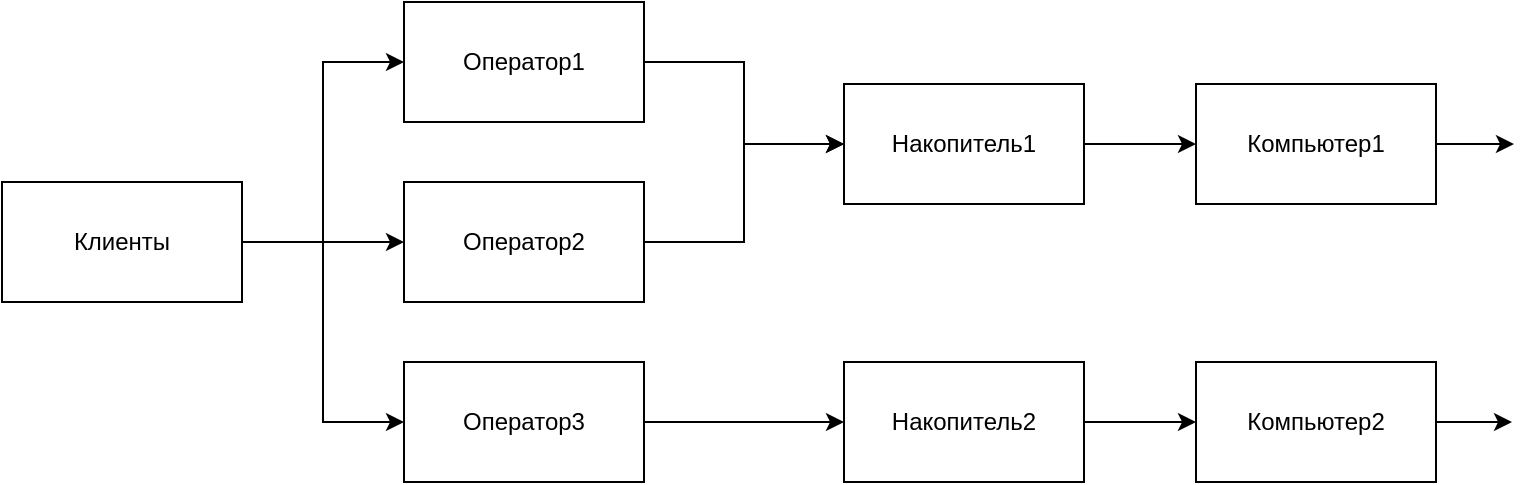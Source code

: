 <mxfile version="13.3.5" type="device"><diagram id="WrgSnIkEYSeX01TT5Sk2" name="Страница 1"><mxGraphModel dx="946" dy="672" grid="0" gridSize="10" guides="1" tooltips="1" connect="1" arrows="1" fold="1" page="1" pageScale="1" pageWidth="827" pageHeight="1169" math="0" shadow="0"><root><mxCell id="0"/><mxCell id="1" parent="0"/><mxCell id="uyEAOmBrK94UBnHhXppy-9" style="edgeStyle=orthogonalEdgeStyle;rounded=0;orthogonalLoop=1;jettySize=auto;html=1;exitX=1;exitY=0.5;exitDx=0;exitDy=0;entryX=0;entryY=0.5;entryDx=0;entryDy=0;" edge="1" parent="1" source="uyEAOmBrK94UBnHhXppy-1" target="uyEAOmBrK94UBnHhXppy-2"><mxGeometry relative="1" as="geometry"/></mxCell><mxCell id="uyEAOmBrK94UBnHhXppy-10" style="edgeStyle=orthogonalEdgeStyle;rounded=0;orthogonalLoop=1;jettySize=auto;html=1;exitX=1;exitY=0.5;exitDx=0;exitDy=0;" edge="1" parent="1" source="uyEAOmBrK94UBnHhXppy-1" target="uyEAOmBrK94UBnHhXppy-3"><mxGeometry relative="1" as="geometry"/></mxCell><mxCell id="uyEAOmBrK94UBnHhXppy-11" style="edgeStyle=orthogonalEdgeStyle;rounded=0;orthogonalLoop=1;jettySize=auto;html=1;exitX=1;exitY=0.5;exitDx=0;exitDy=0;entryX=0;entryY=0.5;entryDx=0;entryDy=0;" edge="1" parent="1" source="uyEAOmBrK94UBnHhXppy-1" target="uyEAOmBrK94UBnHhXppy-4"><mxGeometry relative="1" as="geometry"/></mxCell><mxCell id="uyEAOmBrK94UBnHhXppy-1" value="Клиенты" style="rounded=0;whiteSpace=wrap;html=1;" vertex="1" parent="1"><mxGeometry x="27" y="235" width="120" height="60" as="geometry"/></mxCell><mxCell id="uyEAOmBrK94UBnHhXppy-14" style="edgeStyle=orthogonalEdgeStyle;rounded=0;orthogonalLoop=1;jettySize=auto;html=1;exitX=1;exitY=0.5;exitDx=0;exitDy=0;entryX=0;entryY=0.5;entryDx=0;entryDy=0;" edge="1" parent="1" source="uyEAOmBrK94UBnHhXppy-2" target="uyEAOmBrK94UBnHhXppy-5"><mxGeometry relative="1" as="geometry"/></mxCell><mxCell id="uyEAOmBrK94UBnHhXppy-2" value="Оператор1" style="rounded=0;whiteSpace=wrap;html=1;" vertex="1" parent="1"><mxGeometry x="228" y="145" width="120" height="60" as="geometry"/></mxCell><mxCell id="uyEAOmBrK94UBnHhXppy-15" style="edgeStyle=orthogonalEdgeStyle;rounded=0;orthogonalLoop=1;jettySize=auto;html=1;exitX=1;exitY=0.5;exitDx=0;exitDy=0;entryX=0;entryY=0.5;entryDx=0;entryDy=0;" edge="1" parent="1" source="uyEAOmBrK94UBnHhXppy-3" target="uyEAOmBrK94UBnHhXppy-5"><mxGeometry relative="1" as="geometry"/></mxCell><mxCell id="uyEAOmBrK94UBnHhXppy-3" value="Оператор2" style="rounded=0;whiteSpace=wrap;html=1;" vertex="1" parent="1"><mxGeometry x="228" y="235" width="120" height="60" as="geometry"/></mxCell><mxCell id="uyEAOmBrK94UBnHhXppy-12" style="edgeStyle=orthogonalEdgeStyle;rounded=0;orthogonalLoop=1;jettySize=auto;html=1;exitX=1;exitY=0.5;exitDx=0;exitDy=0;entryX=0;entryY=0.5;entryDx=0;entryDy=0;" edge="1" parent="1" source="uyEAOmBrK94UBnHhXppy-4" target="uyEAOmBrK94UBnHhXppy-6"><mxGeometry relative="1" as="geometry"/></mxCell><mxCell id="uyEAOmBrK94UBnHhXppy-4" value="Оператор3" style="rounded=0;whiteSpace=wrap;html=1;" vertex="1" parent="1"><mxGeometry x="228" y="325" width="120" height="60" as="geometry"/></mxCell><mxCell id="uyEAOmBrK94UBnHhXppy-16" style="edgeStyle=orthogonalEdgeStyle;rounded=0;orthogonalLoop=1;jettySize=auto;html=1;exitX=1;exitY=0.5;exitDx=0;exitDy=0;entryX=0;entryY=0.5;entryDx=0;entryDy=0;" edge="1" parent="1" source="uyEAOmBrK94UBnHhXppy-5" target="uyEAOmBrK94UBnHhXppy-7"><mxGeometry relative="1" as="geometry"/></mxCell><mxCell id="uyEAOmBrK94UBnHhXppy-5" value="Накопитель1" style="rounded=0;whiteSpace=wrap;html=1;" vertex="1" parent="1"><mxGeometry x="448" y="186" width="120" height="60" as="geometry"/></mxCell><mxCell id="uyEAOmBrK94UBnHhXppy-13" style="edgeStyle=orthogonalEdgeStyle;rounded=0;orthogonalLoop=1;jettySize=auto;html=1;exitX=1;exitY=0.5;exitDx=0;exitDy=0;entryX=0;entryY=0.5;entryDx=0;entryDy=0;" edge="1" parent="1" source="uyEAOmBrK94UBnHhXppy-6" target="uyEAOmBrK94UBnHhXppy-8"><mxGeometry relative="1" as="geometry"/></mxCell><mxCell id="uyEAOmBrK94UBnHhXppy-6" value="Накопитель2" style="rounded=0;whiteSpace=wrap;html=1;" vertex="1" parent="1"><mxGeometry x="448" y="325" width="120" height="60" as="geometry"/></mxCell><mxCell id="uyEAOmBrK94UBnHhXppy-17" style="edgeStyle=orthogonalEdgeStyle;rounded=0;orthogonalLoop=1;jettySize=auto;html=1;exitX=1;exitY=0.5;exitDx=0;exitDy=0;" edge="1" parent="1" source="uyEAOmBrK94UBnHhXppy-7"><mxGeometry relative="1" as="geometry"><mxPoint x="783" y="216" as="targetPoint"/></mxGeometry></mxCell><mxCell id="uyEAOmBrK94UBnHhXppy-7" value="Компьютер1" style="rounded=0;whiteSpace=wrap;html=1;" vertex="1" parent="1"><mxGeometry x="624" y="186" width="120" height="60" as="geometry"/></mxCell><mxCell id="uyEAOmBrK94UBnHhXppy-18" style="edgeStyle=orthogonalEdgeStyle;rounded=0;orthogonalLoop=1;jettySize=auto;html=1;exitX=1;exitY=0.5;exitDx=0;exitDy=0;" edge="1" parent="1" source="uyEAOmBrK94UBnHhXppy-8"><mxGeometry relative="1" as="geometry"><mxPoint x="782" y="355" as="targetPoint"/></mxGeometry></mxCell><mxCell id="uyEAOmBrK94UBnHhXppy-8" value="Компьютер2" style="rounded=0;whiteSpace=wrap;html=1;" vertex="1" parent="1"><mxGeometry x="624" y="325" width="120" height="60" as="geometry"/></mxCell></root></mxGraphModel></diagram></mxfile>
